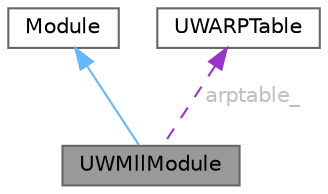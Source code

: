 digraph "UWMllModule"
{
 // LATEX_PDF_SIZE
  bgcolor="transparent";
  edge [fontname=Helvetica,fontsize=10,labelfontname=Helvetica,labelfontsize=10];
  node [fontname=Helvetica,fontsize=10,shape=box,height=0.2,width=0.4];
  Node1 [id="Node000001",label="UWMllModule",height=0.2,width=0.4,color="gray40", fillcolor="grey60", style="filled", fontcolor="black",tooltip="Module for ARP-resolve."];
  Node2 -> Node1 [id="edge1_Node000001_Node000002",dir="back",color="steelblue1",style="solid",tooltip=" "];
  Node2 [id="Node000002",label="Module",height=0.2,width=0.4,color="gray40", fillcolor="white", style="filled",tooltip=" "];
  Node3 -> Node1 [id="edge2_Node000001_Node000003",dir="back",color="darkorchid3",style="dashed",tooltip=" ",label=" arptable_",fontcolor="grey" ];
  Node3 [id="Node000003",label="UWARPTable",height=0.2,width=0.4,color="gray40", fillcolor="white", style="filled",URL="$classUWARPTable.html",tooltip="ARP table."];
}
